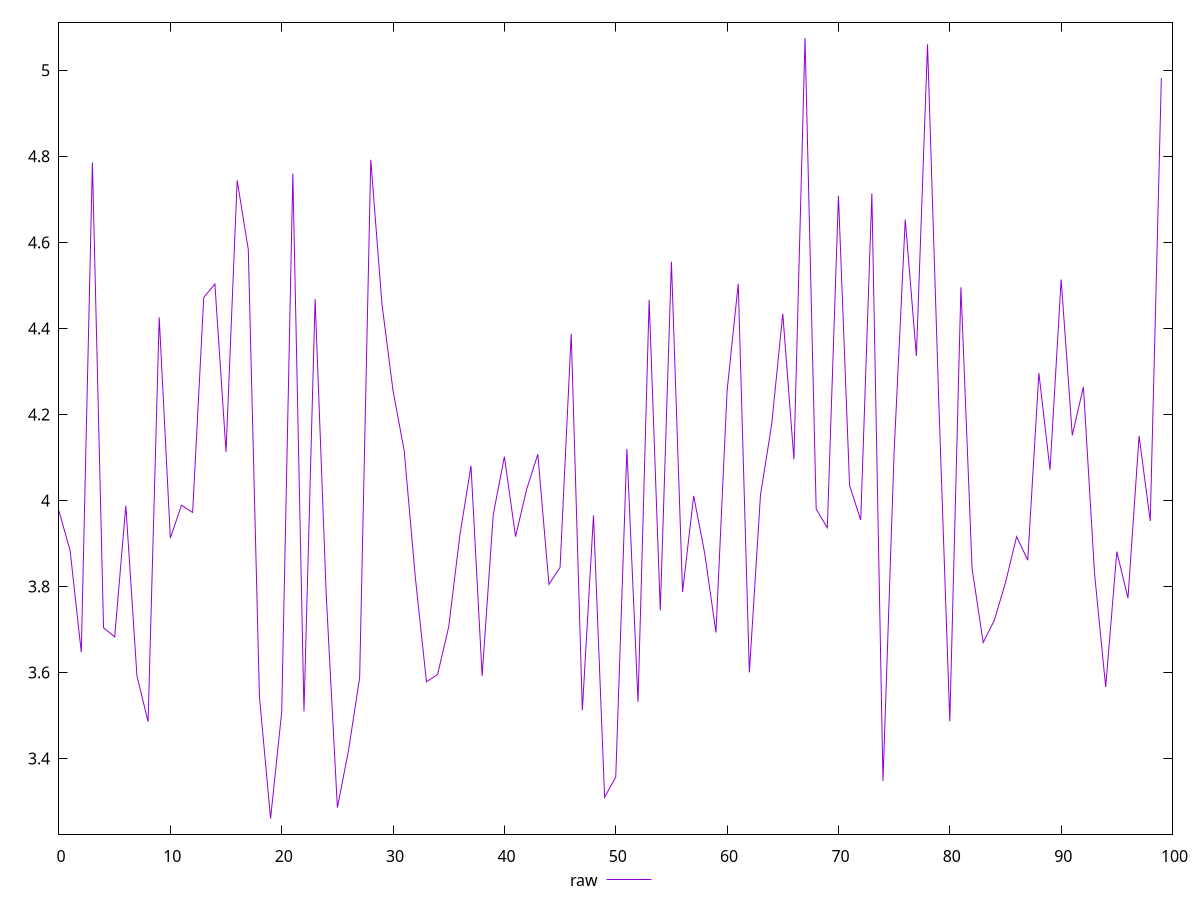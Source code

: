 reset
set terminal svg size 640, 490
set output "reprap/network-server-latency/samples/pages+cached+noexternal+nofonts+nosvg+noimg/raw/values.svg"

$raw <<EOF
0 3.9754
1 3.8830000000000005
2 3.6473
3 4.786
4 3.704
5 3.6829
6 3.988
7 3.5924
8 3.4855999999999994
9 4.4254
10 3.9125999999999994
11 3.9889
12 3.9721000000000006
13 4.4721
14 4.5032
15 4.113
16 4.7442
17 4.5834
18 3.5439
19 3.2605999999999997
20 3.5079
21 4.7600999999999996
22 3.5095
23 4.468100000000001
24 3.7796
25 3.2859
26 3.4189000000000003
27 3.5877999999999997
28 4.7921
29 4.4575
30 4.2549
31 4.1159
32 3.8215000000000003
33 3.5785
34 3.5954
35 3.7064
36 3.9192
37 4.0805
38 3.5922
39 3.9675
40 4.1019
41 3.9159
42 4.0262
43 4.1074
44 3.8049999999999997
45 3.8445000000000005
46 4.387700000000001
47 3.5123999999999995
48 3.9652
49 3.3101999999999996
50 3.357
51 4.119800000000001
52 3.5319
53 4.4668
54 3.7447
55 4.555
56 3.7871999999999995
57 4.0107
58 3.8753999999999995
59 3.6931000000000003
60 4.255000000000001
61 4.5037
62 3.6003000000000003
63 4.0132
64 4.176200000000001
65 4.4341
66 4.0956
67 5.0754
68 3.98
69 3.9366000000000003
70 4.7084
71 4.034999999999999
72 3.9543999999999997
73 4.714
74 3.3480000000000003
75 4.113200000000001
76 4.6533
77 4.336
78 5.0605
79 4.2392
80 3.4865999999999997
81 4.4956
82 3.8418
83 3.67
84 3.7213999999999996
85 3.8089999999999997
86 3.916
87 3.8613
88 4.2962
89 4.0712
90 4.513599999999999
91 4.1514
92 4.264200000000001
93 3.8295999999999997
94 3.5664000000000007
95 3.8810000000000002
96 3.7728
97 4.150099999999999
98 3.9522
99 4.9823
EOF

set key outside below
set yrange [3.2243039999999996:5.111696]

plot \
  $raw title "raw" with line, \


reset